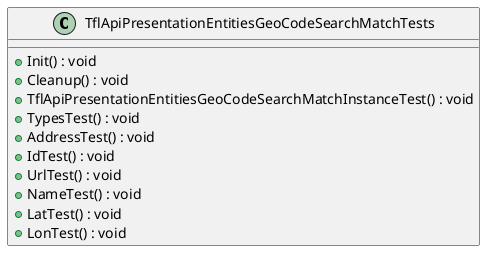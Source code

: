 @startuml
class TflApiPresentationEntitiesGeoCodeSearchMatchTests {
    + Init() : void
    + Cleanup() : void
    + TflApiPresentationEntitiesGeoCodeSearchMatchInstanceTest() : void
    + TypesTest() : void
    + AddressTest() : void
    + IdTest() : void
    + UrlTest() : void
    + NameTest() : void
    + LatTest() : void
    + LonTest() : void
}
@enduml
